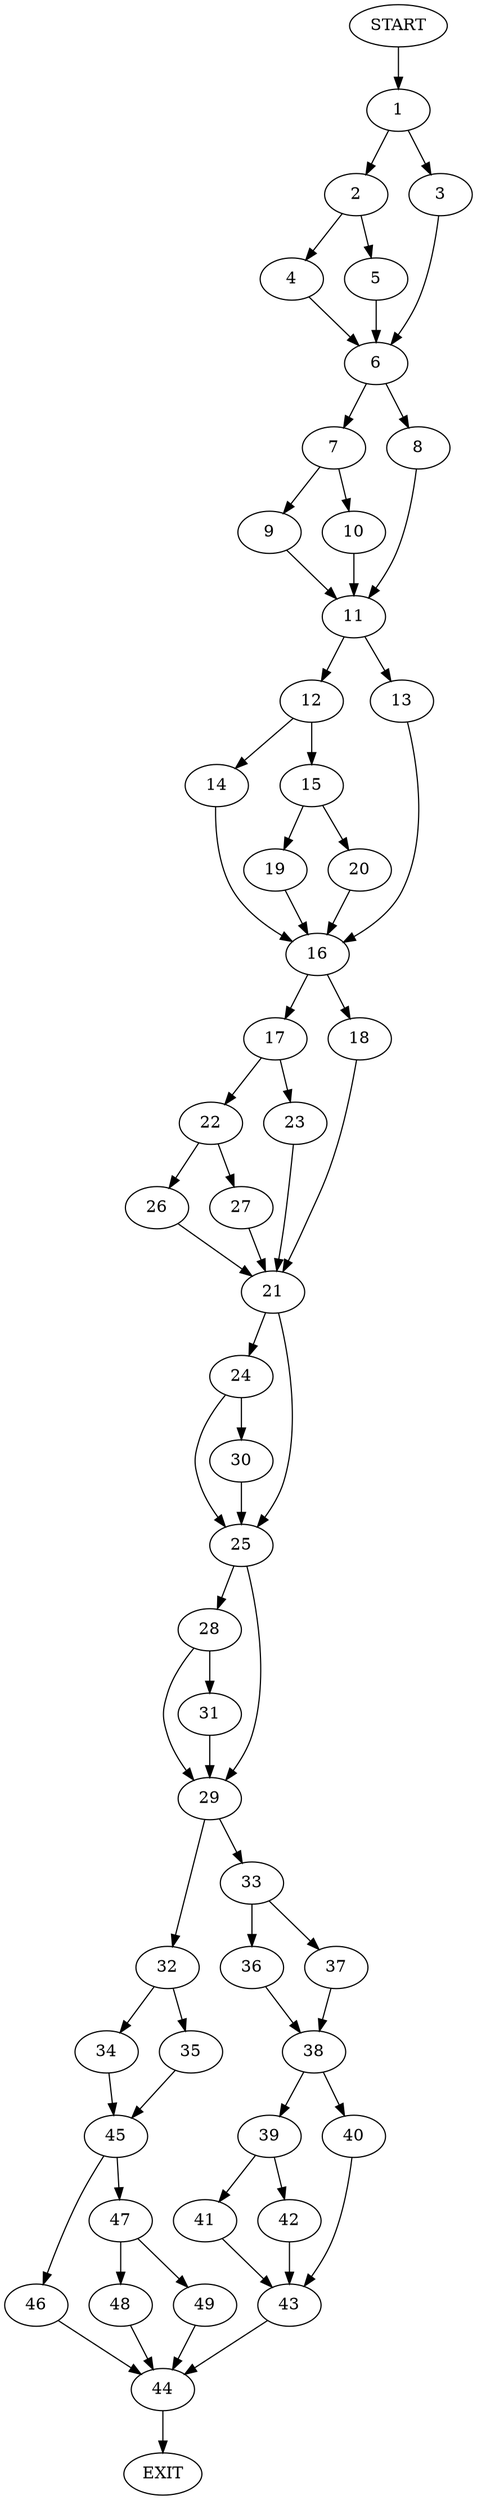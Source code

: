 digraph {
0 [label="START"]
50 [label="EXIT"]
0 -> 1
1 -> 2
1 -> 3
2 -> 4
2 -> 5
3 -> 6
6 -> 7
6 -> 8
5 -> 6
4 -> 6
7 -> 9
7 -> 10
8 -> 11
11 -> 12
11 -> 13
10 -> 11
9 -> 11
12 -> 14
12 -> 15
13 -> 16
16 -> 17
16 -> 18
14 -> 16
15 -> 19
15 -> 20
20 -> 16
19 -> 16
18 -> 21
17 -> 22
17 -> 23
21 -> 24
21 -> 25
23 -> 21
22 -> 26
22 -> 27
26 -> 21
27 -> 21
25 -> 28
25 -> 29
24 -> 30
24 -> 25
30 -> 25
28 -> 31
28 -> 29
29 -> 32
29 -> 33
31 -> 29
32 -> 34
32 -> 35
33 -> 36
33 -> 37
37 -> 38
36 -> 38
38 -> 39
38 -> 40
39 -> 41
39 -> 42
40 -> 43
43 -> 44
41 -> 43
42 -> 43
44 -> 50
34 -> 45
35 -> 45
45 -> 46
45 -> 47
47 -> 48
47 -> 49
46 -> 44
49 -> 44
48 -> 44
}
